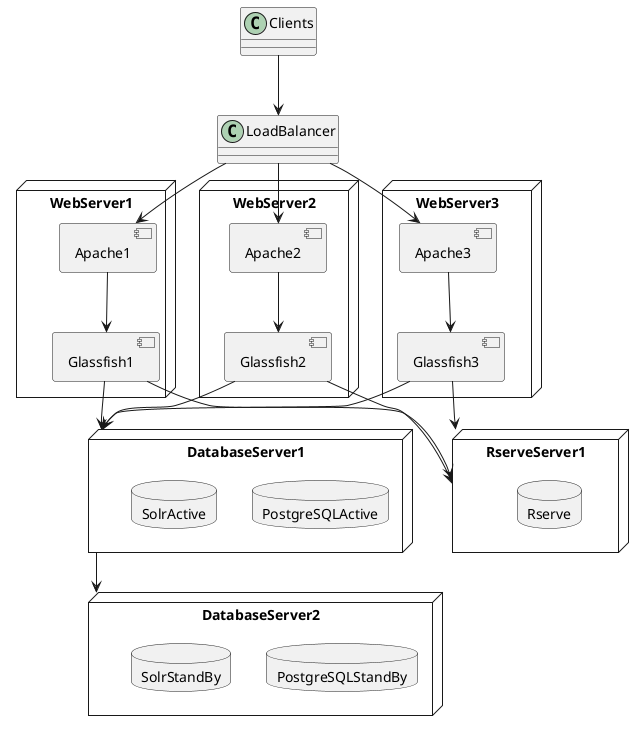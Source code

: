 //http://plantuml.com/component.html#Component
@startuml

node "WebServer1" {
  component "Apache1" {
  }
  component "Glassfish1" {
  }
  Apache1 --> Glassfish1
}

node "WebServer2" {
  component "Apache2" {
  }
  component "Glassfish2" {
  }
  Apache2 --> Glassfish2
}

node "WebServer3" {
  component "Apache3" {
  }
  component "Glassfish3" {
  }
  Apache3 --> Glassfish3
}

node "DatabaseServer1" {
  database "PostgreSQLActive" {
  }
  database "SolrActive" {
  }
}

node "DatabaseServer2" {
  database "PostgreSQLStandBy" {
  }
  database "SolrStandBy" {
  }
}

node "RserveServer1" {
  database "Rserve" {
  }
} 

Clients --> LoadBalancer

LoadBalancer --> Apache1
LoadBalancer --> Apache2
LoadBalancer --> Apache3

Glassfish1 --> DatabaseServer1
Glassfish2 --> DatabaseServer1
Glassfish3 --> DatabaseServer1

Glassfish1 --> RserveServer1
Glassfish2 --> RserveServer1
Glassfish3 --> RserveServer1

DatabaseServer1 --> DatabaseServer2

@enduml
